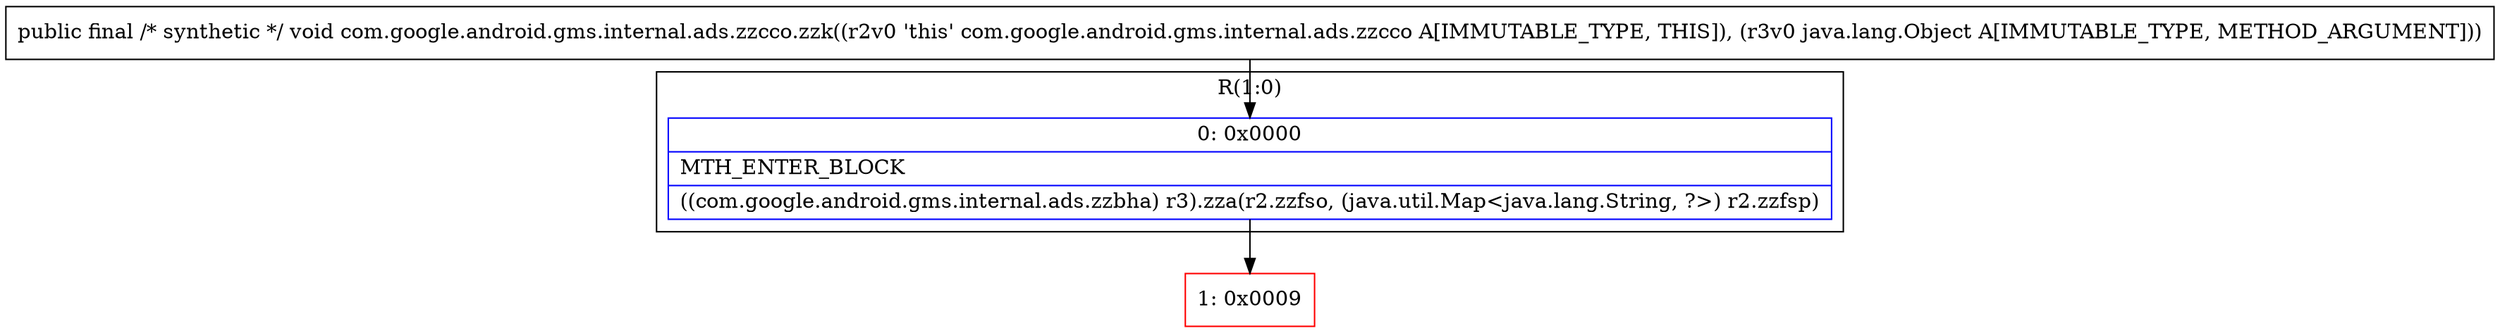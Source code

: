 digraph "CFG forcom.google.android.gms.internal.ads.zzcco.zzk(Ljava\/lang\/Object;)V" {
subgraph cluster_Region_1889411987 {
label = "R(1:0)";
node [shape=record,color=blue];
Node_0 [shape=record,label="{0\:\ 0x0000|MTH_ENTER_BLOCK\l|((com.google.android.gms.internal.ads.zzbha) r3).zza(r2.zzfso, (java.util.Map\<java.lang.String, ?\>) r2.zzfsp)\l}"];
}
Node_1 [shape=record,color=red,label="{1\:\ 0x0009}"];
MethodNode[shape=record,label="{public final \/* synthetic *\/ void com.google.android.gms.internal.ads.zzcco.zzk((r2v0 'this' com.google.android.gms.internal.ads.zzcco A[IMMUTABLE_TYPE, THIS]), (r3v0 java.lang.Object A[IMMUTABLE_TYPE, METHOD_ARGUMENT])) }"];
MethodNode -> Node_0;
Node_0 -> Node_1;
}

